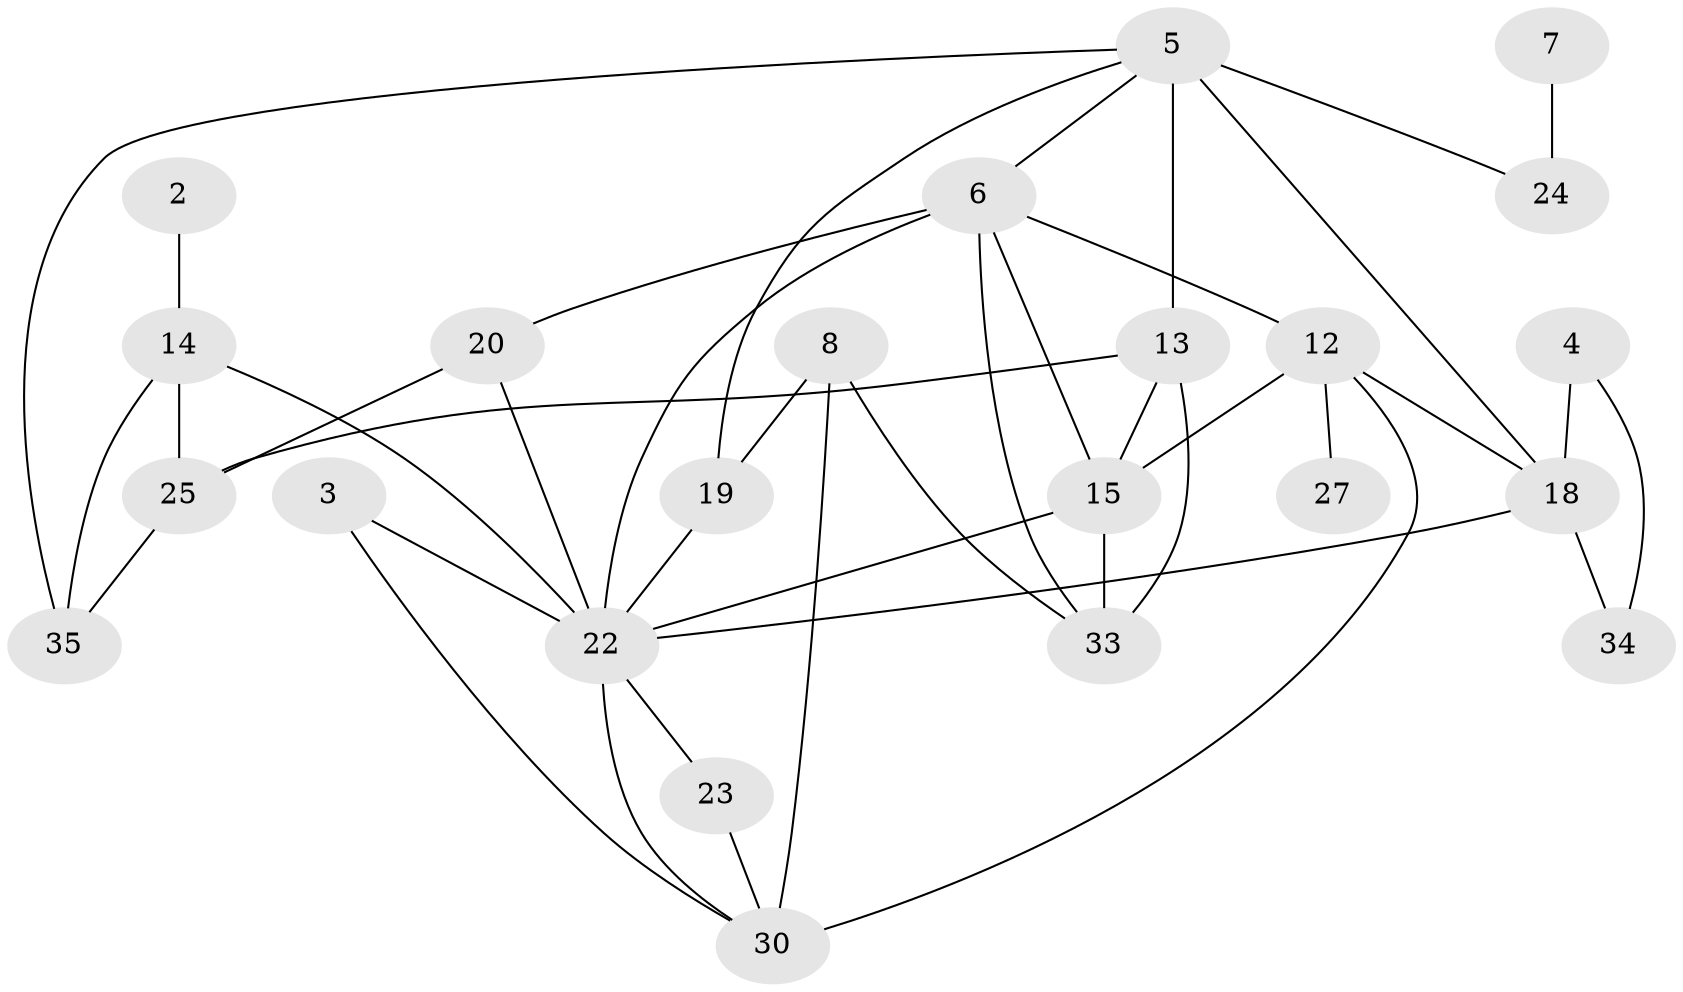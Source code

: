 // original degree distribution, {0: 0.17647058823529413, 1: 0.16176470588235295, 3: 0.22058823529411764, 5: 0.058823529411764705, 4: 0.16176470588235295, 2: 0.17647058823529413, 7: 0.029411764705882353, 6: 0.014705882352941176}
// Generated by graph-tools (version 1.1) at 2025/33/03/09/25 02:33:33]
// undirected, 23 vertices, 41 edges
graph export_dot {
graph [start="1"]
  node [color=gray90,style=filled];
  2;
  3;
  4;
  5;
  6;
  7;
  8;
  12;
  13;
  14;
  15;
  18;
  19;
  20;
  22;
  23;
  24;
  25;
  27;
  30;
  33;
  34;
  35;
  2 -- 14 [weight=1.0];
  3 -- 22 [weight=1.0];
  3 -- 30 [weight=1.0];
  4 -- 18 [weight=1.0];
  4 -- 34 [weight=1.0];
  5 -- 6 [weight=1.0];
  5 -- 13 [weight=1.0];
  5 -- 18 [weight=1.0];
  5 -- 19 [weight=1.0];
  5 -- 24 [weight=2.0];
  5 -- 35 [weight=1.0];
  6 -- 12 [weight=1.0];
  6 -- 15 [weight=1.0];
  6 -- 20 [weight=1.0];
  6 -- 22 [weight=2.0];
  6 -- 33 [weight=1.0];
  7 -- 24 [weight=1.0];
  8 -- 19 [weight=1.0];
  8 -- 30 [weight=2.0];
  8 -- 33 [weight=1.0];
  12 -- 15 [weight=3.0];
  12 -- 18 [weight=1.0];
  12 -- 27 [weight=1.0];
  12 -- 30 [weight=1.0];
  13 -- 15 [weight=1.0];
  13 -- 25 [weight=1.0];
  13 -- 33 [weight=1.0];
  14 -- 22 [weight=1.0];
  14 -- 25 [weight=1.0];
  14 -- 35 [weight=1.0];
  15 -- 22 [weight=2.0];
  15 -- 33 [weight=2.0];
  18 -- 22 [weight=1.0];
  18 -- 34 [weight=1.0];
  19 -- 22 [weight=1.0];
  20 -- 22 [weight=1.0];
  20 -- 25 [weight=1.0];
  22 -- 23 [weight=1.0];
  22 -- 30 [weight=1.0];
  23 -- 30 [weight=1.0];
  25 -- 35 [weight=1.0];
}
